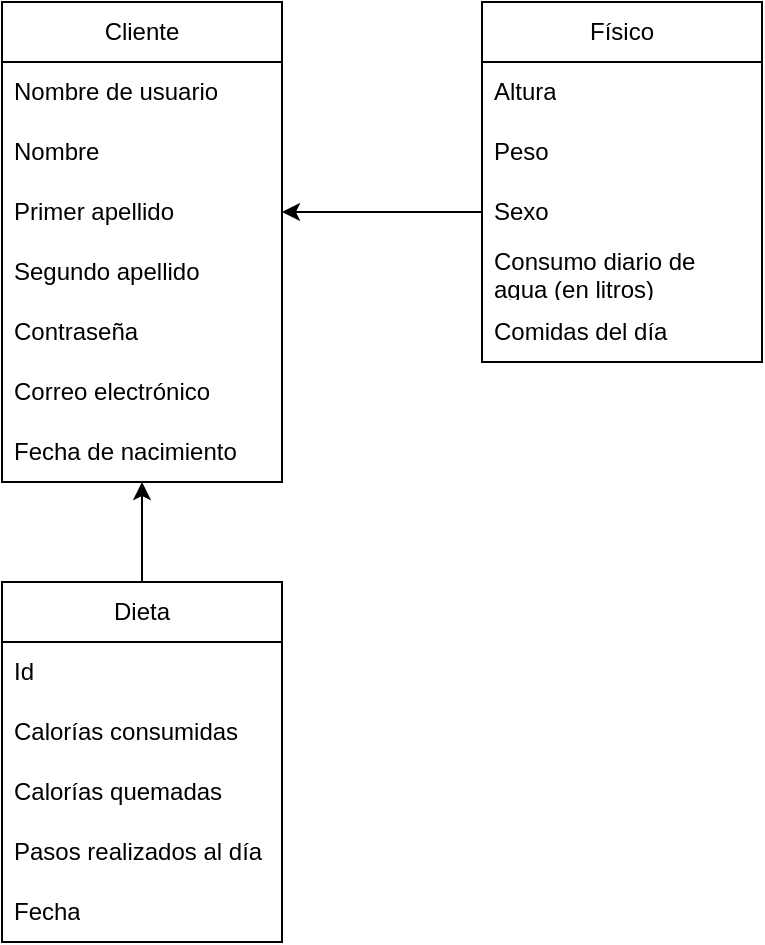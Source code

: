<mxfile version="24.2.3" type="device">
  <diagram name="Page-1" id="xsFx-BtwFb_EOn6wt6QG">
    <mxGraphModel dx="988" dy="561" grid="1" gridSize="10" guides="1" tooltips="1" connect="1" arrows="1" fold="1" page="1" pageScale="1" pageWidth="850" pageHeight="1100" math="0" shadow="0">
      <root>
        <mxCell id="0" />
        <mxCell id="1" parent="0" />
        <mxCell id="9lO520znQ6xa-PcPEbZc-1" value="Cliente" style="swimlane;fontStyle=0;childLayout=stackLayout;horizontal=1;startSize=30;horizontalStack=0;resizeParent=1;resizeParentMax=0;resizeLast=0;collapsible=1;marginBottom=0;whiteSpace=wrap;html=1;" vertex="1" parent="1">
          <mxGeometry x="150" y="480" width="140" height="240" as="geometry" />
        </mxCell>
        <mxCell id="9lO520znQ6xa-PcPEbZc-2" value="Nombre de usuario" style="text;strokeColor=none;fillColor=none;align=left;verticalAlign=middle;spacingLeft=4;spacingRight=4;overflow=hidden;points=[[0,0.5],[1,0.5]];portConstraint=eastwest;rotatable=0;whiteSpace=wrap;html=1;" vertex="1" parent="9lO520znQ6xa-PcPEbZc-1">
          <mxGeometry y="30" width="140" height="30" as="geometry" />
        </mxCell>
        <mxCell id="9lO520znQ6xa-PcPEbZc-3" value="Nombre" style="text;strokeColor=none;fillColor=none;align=left;verticalAlign=middle;spacingLeft=4;spacingRight=4;overflow=hidden;points=[[0,0.5],[1,0.5]];portConstraint=eastwest;rotatable=0;whiteSpace=wrap;html=1;" vertex="1" parent="9lO520znQ6xa-PcPEbZc-1">
          <mxGeometry y="60" width="140" height="30" as="geometry" />
        </mxCell>
        <mxCell id="9lO520znQ6xa-PcPEbZc-4" value="Primer apellido" style="text;strokeColor=none;fillColor=none;align=left;verticalAlign=middle;spacingLeft=4;spacingRight=4;overflow=hidden;points=[[0,0.5],[1,0.5]];portConstraint=eastwest;rotatable=0;whiteSpace=wrap;html=1;" vertex="1" parent="9lO520znQ6xa-PcPEbZc-1">
          <mxGeometry y="90" width="140" height="30" as="geometry" />
        </mxCell>
        <mxCell id="9lO520znQ6xa-PcPEbZc-10" value="Segundo apellido" style="text;strokeColor=none;fillColor=none;align=left;verticalAlign=middle;spacingLeft=4;spacingRight=4;overflow=hidden;points=[[0,0.5],[1,0.5]];portConstraint=eastwest;rotatable=0;whiteSpace=wrap;html=1;" vertex="1" parent="9lO520znQ6xa-PcPEbZc-1">
          <mxGeometry y="120" width="140" height="30" as="geometry" />
        </mxCell>
        <mxCell id="9lO520znQ6xa-PcPEbZc-11" value="Contraseña" style="text;strokeColor=none;fillColor=none;align=left;verticalAlign=middle;spacingLeft=4;spacingRight=4;overflow=hidden;points=[[0,0.5],[1,0.5]];portConstraint=eastwest;rotatable=0;whiteSpace=wrap;html=1;" vertex="1" parent="9lO520znQ6xa-PcPEbZc-1">
          <mxGeometry y="150" width="140" height="30" as="geometry" />
        </mxCell>
        <mxCell id="9lO520znQ6xa-PcPEbZc-12" value="Correo electrónico" style="text;strokeColor=none;fillColor=none;align=left;verticalAlign=middle;spacingLeft=4;spacingRight=4;overflow=hidden;points=[[0,0.5],[1,0.5]];portConstraint=eastwest;rotatable=0;whiteSpace=wrap;html=1;" vertex="1" parent="9lO520znQ6xa-PcPEbZc-1">
          <mxGeometry y="180" width="140" height="30" as="geometry" />
        </mxCell>
        <mxCell id="9lO520znQ6xa-PcPEbZc-15" value="Fecha de nacimiento" style="text;strokeColor=none;fillColor=none;align=left;verticalAlign=middle;spacingLeft=4;spacingRight=4;overflow=hidden;points=[[0,0.5],[1,0.5]];portConstraint=eastwest;rotatable=0;whiteSpace=wrap;html=1;" vertex="1" parent="9lO520znQ6xa-PcPEbZc-1">
          <mxGeometry y="210" width="140" height="30" as="geometry" />
        </mxCell>
        <mxCell id="9lO520znQ6xa-PcPEbZc-5" value="Físico" style="swimlane;fontStyle=0;childLayout=stackLayout;horizontal=1;startSize=30;horizontalStack=0;resizeParent=1;resizeParentMax=0;resizeLast=0;collapsible=1;marginBottom=0;whiteSpace=wrap;html=1;" vertex="1" parent="1">
          <mxGeometry x="390" y="480" width="140" height="180" as="geometry" />
        </mxCell>
        <mxCell id="9lO520znQ6xa-PcPEbZc-6" value="Altura" style="text;strokeColor=none;fillColor=none;align=left;verticalAlign=middle;spacingLeft=4;spacingRight=4;overflow=hidden;points=[[0,0.5],[1,0.5]];portConstraint=eastwest;rotatable=0;whiteSpace=wrap;html=1;" vertex="1" parent="9lO520znQ6xa-PcPEbZc-5">
          <mxGeometry y="30" width="140" height="30" as="geometry" />
        </mxCell>
        <mxCell id="9lO520znQ6xa-PcPEbZc-7" value="Peso" style="text;strokeColor=none;fillColor=none;align=left;verticalAlign=middle;spacingLeft=4;spacingRight=4;overflow=hidden;points=[[0,0.5],[1,0.5]];portConstraint=eastwest;rotatable=0;whiteSpace=wrap;html=1;" vertex="1" parent="9lO520znQ6xa-PcPEbZc-5">
          <mxGeometry y="60" width="140" height="30" as="geometry" />
        </mxCell>
        <mxCell id="9lO520znQ6xa-PcPEbZc-8" value="Sexo" style="text;strokeColor=none;fillColor=none;align=left;verticalAlign=middle;spacingLeft=4;spacingRight=4;overflow=hidden;points=[[0,0.5],[1,0.5]];portConstraint=eastwest;rotatable=0;whiteSpace=wrap;html=1;" vertex="1" parent="9lO520znQ6xa-PcPEbZc-5">
          <mxGeometry y="90" width="140" height="30" as="geometry" />
        </mxCell>
        <mxCell id="9lO520znQ6xa-PcPEbZc-13" value="Consumo diario de agua (en litros)" style="text;strokeColor=none;fillColor=none;align=left;verticalAlign=middle;spacingLeft=4;spacingRight=4;overflow=hidden;points=[[0,0.5],[1,0.5]];portConstraint=eastwest;rotatable=0;whiteSpace=wrap;html=1;" vertex="1" parent="9lO520znQ6xa-PcPEbZc-5">
          <mxGeometry y="120" width="140" height="30" as="geometry" />
        </mxCell>
        <mxCell id="9lO520znQ6xa-PcPEbZc-14" value="Comidas del día" style="text;strokeColor=none;fillColor=none;align=left;verticalAlign=middle;spacingLeft=4;spacingRight=4;overflow=hidden;points=[[0,0.5],[1,0.5]];portConstraint=eastwest;rotatable=0;whiteSpace=wrap;html=1;" vertex="1" parent="9lO520znQ6xa-PcPEbZc-5">
          <mxGeometry y="150" width="140" height="30" as="geometry" />
        </mxCell>
        <mxCell id="9lO520znQ6xa-PcPEbZc-16" value="Dieta" style="swimlane;fontStyle=0;childLayout=stackLayout;horizontal=1;startSize=30;horizontalStack=0;resizeParent=1;resizeParentMax=0;resizeLast=0;collapsible=1;marginBottom=0;whiteSpace=wrap;html=1;" vertex="1" parent="1">
          <mxGeometry x="150" y="770" width="140" height="180" as="geometry" />
        </mxCell>
        <mxCell id="9lO520znQ6xa-PcPEbZc-17" value="Id" style="text;strokeColor=none;fillColor=none;align=left;verticalAlign=middle;spacingLeft=4;spacingRight=4;overflow=hidden;points=[[0,0.5],[1,0.5]];portConstraint=eastwest;rotatable=0;whiteSpace=wrap;html=1;" vertex="1" parent="9lO520znQ6xa-PcPEbZc-16">
          <mxGeometry y="30" width="140" height="30" as="geometry" />
        </mxCell>
        <mxCell id="9lO520znQ6xa-PcPEbZc-18" value="Calorías consumidas" style="text;strokeColor=none;fillColor=none;align=left;verticalAlign=middle;spacingLeft=4;spacingRight=4;overflow=hidden;points=[[0,0.5],[1,0.5]];portConstraint=eastwest;rotatable=0;whiteSpace=wrap;html=1;" vertex="1" parent="9lO520znQ6xa-PcPEbZc-16">
          <mxGeometry y="60" width="140" height="30" as="geometry" />
        </mxCell>
        <mxCell id="9lO520znQ6xa-PcPEbZc-19" value="Calorías quemadas" style="text;strokeColor=none;fillColor=none;align=left;verticalAlign=middle;spacingLeft=4;spacingRight=4;overflow=hidden;points=[[0,0.5],[1,0.5]];portConstraint=eastwest;rotatable=0;whiteSpace=wrap;html=1;" vertex="1" parent="9lO520znQ6xa-PcPEbZc-16">
          <mxGeometry y="90" width="140" height="30" as="geometry" />
        </mxCell>
        <mxCell id="9lO520znQ6xa-PcPEbZc-22" value="Pasos realizados al día" style="text;strokeColor=none;fillColor=none;align=left;verticalAlign=middle;spacingLeft=4;spacingRight=4;overflow=hidden;points=[[0,0.5],[1,0.5]];portConstraint=eastwest;rotatable=0;whiteSpace=wrap;html=1;" vertex="1" parent="9lO520znQ6xa-PcPEbZc-16">
          <mxGeometry y="120" width="140" height="30" as="geometry" />
        </mxCell>
        <mxCell id="9lO520znQ6xa-PcPEbZc-23" value="Fecha" style="text;strokeColor=none;fillColor=none;align=left;verticalAlign=middle;spacingLeft=4;spacingRight=4;overflow=hidden;points=[[0,0.5],[1,0.5]];portConstraint=eastwest;rotatable=0;whiteSpace=wrap;html=1;" vertex="1" parent="9lO520znQ6xa-PcPEbZc-16">
          <mxGeometry y="150" width="140" height="30" as="geometry" />
        </mxCell>
        <mxCell id="9lO520znQ6xa-PcPEbZc-20" value="" style="endArrow=classic;html=1;rounded=0;exitX=0.5;exitY=0;exitDx=0;exitDy=0;" edge="1" parent="1" source="9lO520znQ6xa-PcPEbZc-16" target="9lO520znQ6xa-PcPEbZc-15">
          <mxGeometry width="50" height="50" relative="1" as="geometry">
            <mxPoint x="280" y="700" as="sourcePoint" />
            <mxPoint x="330" y="650" as="targetPoint" />
          </mxGeometry>
        </mxCell>
        <mxCell id="9lO520znQ6xa-PcPEbZc-21" value="" style="endArrow=classic;html=1;rounded=0;entryX=1;entryY=0.5;entryDx=0;entryDy=0;exitX=0;exitY=0.5;exitDx=0;exitDy=0;" edge="1" parent="1" source="9lO520znQ6xa-PcPEbZc-8" target="9lO520znQ6xa-PcPEbZc-4">
          <mxGeometry width="50" height="50" relative="1" as="geometry">
            <mxPoint x="280" y="700" as="sourcePoint" />
            <mxPoint x="330" y="650" as="targetPoint" />
          </mxGeometry>
        </mxCell>
      </root>
    </mxGraphModel>
  </diagram>
</mxfile>
